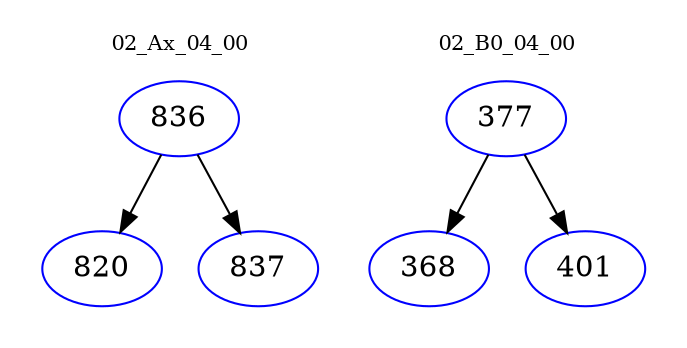digraph{
subgraph cluster_0 {
color = white
label = "02_Ax_04_00";
fontsize=10;
T0_836 [label="836", color="blue"]
T0_836 -> T0_820 [color="black"]
T0_820 [label="820", color="blue"]
T0_836 -> T0_837 [color="black"]
T0_837 [label="837", color="blue"]
}
subgraph cluster_1 {
color = white
label = "02_B0_04_00";
fontsize=10;
T1_377 [label="377", color="blue"]
T1_377 -> T1_368 [color="black"]
T1_368 [label="368", color="blue"]
T1_377 -> T1_401 [color="black"]
T1_401 [label="401", color="blue"]
}
}
